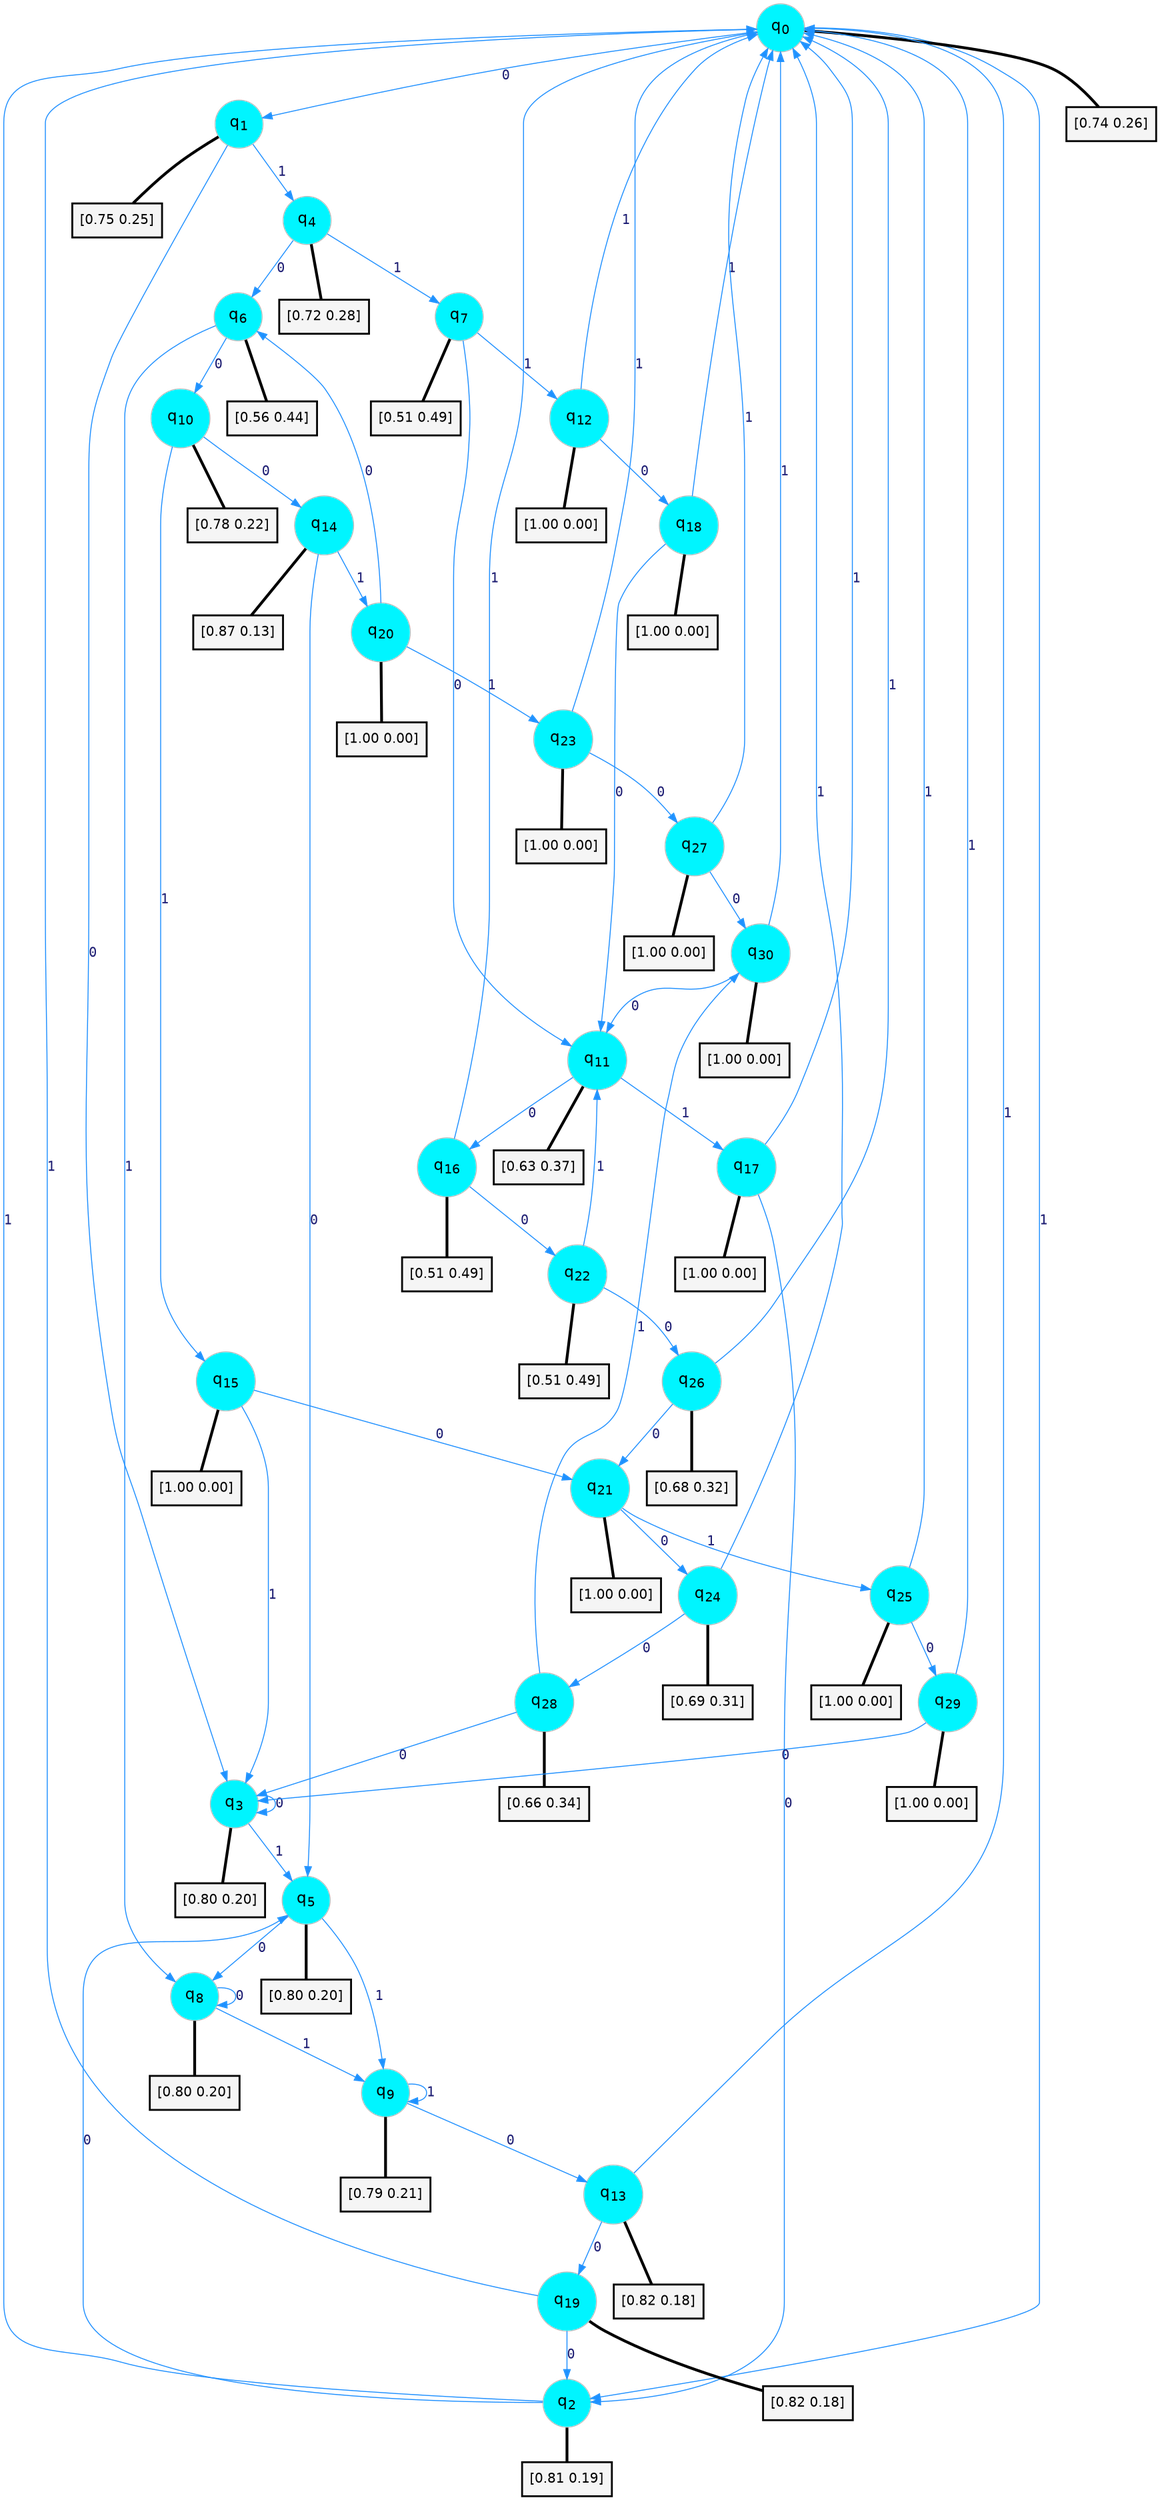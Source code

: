 digraph G {
graph [
bgcolor=transparent, dpi=300, rankdir=TD, size="40,25"];
node [
color=gray, fillcolor=turquoise1, fontcolor=black, fontname=Helvetica, fontsize=16, fontweight=bold, shape=circle, style=filled];
edge [
arrowsize=1, color=dodgerblue1, fontcolor=midnightblue, fontname=courier, fontweight=bold, penwidth=1, style=solid, weight=20];
0[label=<q<SUB>0</SUB>>];
1[label=<q<SUB>1</SUB>>];
2[label=<q<SUB>2</SUB>>];
3[label=<q<SUB>3</SUB>>];
4[label=<q<SUB>4</SUB>>];
5[label=<q<SUB>5</SUB>>];
6[label=<q<SUB>6</SUB>>];
7[label=<q<SUB>7</SUB>>];
8[label=<q<SUB>8</SUB>>];
9[label=<q<SUB>9</SUB>>];
10[label=<q<SUB>10</SUB>>];
11[label=<q<SUB>11</SUB>>];
12[label=<q<SUB>12</SUB>>];
13[label=<q<SUB>13</SUB>>];
14[label=<q<SUB>14</SUB>>];
15[label=<q<SUB>15</SUB>>];
16[label=<q<SUB>16</SUB>>];
17[label=<q<SUB>17</SUB>>];
18[label=<q<SUB>18</SUB>>];
19[label=<q<SUB>19</SUB>>];
20[label=<q<SUB>20</SUB>>];
21[label=<q<SUB>21</SUB>>];
22[label=<q<SUB>22</SUB>>];
23[label=<q<SUB>23</SUB>>];
24[label=<q<SUB>24</SUB>>];
25[label=<q<SUB>25</SUB>>];
26[label=<q<SUB>26</SUB>>];
27[label=<q<SUB>27</SUB>>];
28[label=<q<SUB>28</SUB>>];
29[label=<q<SUB>29</SUB>>];
30[label=<q<SUB>30</SUB>>];
31[label="[0.74 0.26]", shape=box,fontcolor=black, fontname=Helvetica, fontsize=14, penwidth=2, fillcolor=whitesmoke,color=black];
32[label="[0.75 0.25]", shape=box,fontcolor=black, fontname=Helvetica, fontsize=14, penwidth=2, fillcolor=whitesmoke,color=black];
33[label="[0.81 0.19]", shape=box,fontcolor=black, fontname=Helvetica, fontsize=14, penwidth=2, fillcolor=whitesmoke,color=black];
34[label="[0.80 0.20]", shape=box,fontcolor=black, fontname=Helvetica, fontsize=14, penwidth=2, fillcolor=whitesmoke,color=black];
35[label="[0.72 0.28]", shape=box,fontcolor=black, fontname=Helvetica, fontsize=14, penwidth=2, fillcolor=whitesmoke,color=black];
36[label="[0.80 0.20]", shape=box,fontcolor=black, fontname=Helvetica, fontsize=14, penwidth=2, fillcolor=whitesmoke,color=black];
37[label="[0.56 0.44]", shape=box,fontcolor=black, fontname=Helvetica, fontsize=14, penwidth=2, fillcolor=whitesmoke,color=black];
38[label="[0.51 0.49]", shape=box,fontcolor=black, fontname=Helvetica, fontsize=14, penwidth=2, fillcolor=whitesmoke,color=black];
39[label="[0.80 0.20]", shape=box,fontcolor=black, fontname=Helvetica, fontsize=14, penwidth=2, fillcolor=whitesmoke,color=black];
40[label="[0.79 0.21]", shape=box,fontcolor=black, fontname=Helvetica, fontsize=14, penwidth=2, fillcolor=whitesmoke,color=black];
41[label="[0.78 0.22]", shape=box,fontcolor=black, fontname=Helvetica, fontsize=14, penwidth=2, fillcolor=whitesmoke,color=black];
42[label="[0.63 0.37]", shape=box,fontcolor=black, fontname=Helvetica, fontsize=14, penwidth=2, fillcolor=whitesmoke,color=black];
43[label="[1.00 0.00]", shape=box,fontcolor=black, fontname=Helvetica, fontsize=14, penwidth=2, fillcolor=whitesmoke,color=black];
44[label="[0.82 0.18]", shape=box,fontcolor=black, fontname=Helvetica, fontsize=14, penwidth=2, fillcolor=whitesmoke,color=black];
45[label="[0.87 0.13]", shape=box,fontcolor=black, fontname=Helvetica, fontsize=14, penwidth=2, fillcolor=whitesmoke,color=black];
46[label="[1.00 0.00]", shape=box,fontcolor=black, fontname=Helvetica, fontsize=14, penwidth=2, fillcolor=whitesmoke,color=black];
47[label="[0.51 0.49]", shape=box,fontcolor=black, fontname=Helvetica, fontsize=14, penwidth=2, fillcolor=whitesmoke,color=black];
48[label="[1.00 0.00]", shape=box,fontcolor=black, fontname=Helvetica, fontsize=14, penwidth=2, fillcolor=whitesmoke,color=black];
49[label="[1.00 0.00]", shape=box,fontcolor=black, fontname=Helvetica, fontsize=14, penwidth=2, fillcolor=whitesmoke,color=black];
50[label="[0.82 0.18]", shape=box,fontcolor=black, fontname=Helvetica, fontsize=14, penwidth=2, fillcolor=whitesmoke,color=black];
51[label="[1.00 0.00]", shape=box,fontcolor=black, fontname=Helvetica, fontsize=14, penwidth=2, fillcolor=whitesmoke,color=black];
52[label="[1.00 0.00]", shape=box,fontcolor=black, fontname=Helvetica, fontsize=14, penwidth=2, fillcolor=whitesmoke,color=black];
53[label="[0.51 0.49]", shape=box,fontcolor=black, fontname=Helvetica, fontsize=14, penwidth=2, fillcolor=whitesmoke,color=black];
54[label="[1.00 0.00]", shape=box,fontcolor=black, fontname=Helvetica, fontsize=14, penwidth=2, fillcolor=whitesmoke,color=black];
55[label="[0.69 0.31]", shape=box,fontcolor=black, fontname=Helvetica, fontsize=14, penwidth=2, fillcolor=whitesmoke,color=black];
56[label="[1.00 0.00]", shape=box,fontcolor=black, fontname=Helvetica, fontsize=14, penwidth=2, fillcolor=whitesmoke,color=black];
57[label="[0.68 0.32]", shape=box,fontcolor=black, fontname=Helvetica, fontsize=14, penwidth=2, fillcolor=whitesmoke,color=black];
58[label="[1.00 0.00]", shape=box,fontcolor=black, fontname=Helvetica, fontsize=14, penwidth=2, fillcolor=whitesmoke,color=black];
59[label="[0.66 0.34]", shape=box,fontcolor=black, fontname=Helvetica, fontsize=14, penwidth=2, fillcolor=whitesmoke,color=black];
60[label="[1.00 0.00]", shape=box,fontcolor=black, fontname=Helvetica, fontsize=14, penwidth=2, fillcolor=whitesmoke,color=black];
61[label="[1.00 0.00]", shape=box,fontcolor=black, fontname=Helvetica, fontsize=14, penwidth=2, fillcolor=whitesmoke,color=black];
0->1 [label=0];
0->2 [label=1];
0->31 [arrowhead=none, penwidth=3,color=black];
1->3 [label=0];
1->4 [label=1];
1->32 [arrowhead=none, penwidth=3,color=black];
2->5 [label=0];
2->0 [label=1];
2->33 [arrowhead=none, penwidth=3,color=black];
3->3 [label=0];
3->5 [label=1];
3->34 [arrowhead=none, penwidth=3,color=black];
4->6 [label=0];
4->7 [label=1];
4->35 [arrowhead=none, penwidth=3,color=black];
5->8 [label=0];
5->9 [label=1];
5->36 [arrowhead=none, penwidth=3,color=black];
6->10 [label=0];
6->8 [label=1];
6->37 [arrowhead=none, penwidth=3,color=black];
7->11 [label=0];
7->12 [label=1];
7->38 [arrowhead=none, penwidth=3,color=black];
8->8 [label=0];
8->9 [label=1];
8->39 [arrowhead=none, penwidth=3,color=black];
9->13 [label=0];
9->9 [label=1];
9->40 [arrowhead=none, penwidth=3,color=black];
10->14 [label=0];
10->15 [label=1];
10->41 [arrowhead=none, penwidth=3,color=black];
11->16 [label=0];
11->17 [label=1];
11->42 [arrowhead=none, penwidth=3,color=black];
12->18 [label=0];
12->0 [label=1];
12->43 [arrowhead=none, penwidth=3,color=black];
13->19 [label=0];
13->0 [label=1];
13->44 [arrowhead=none, penwidth=3,color=black];
14->5 [label=0];
14->20 [label=1];
14->45 [arrowhead=none, penwidth=3,color=black];
15->21 [label=0];
15->3 [label=1];
15->46 [arrowhead=none, penwidth=3,color=black];
16->22 [label=0];
16->0 [label=1];
16->47 [arrowhead=none, penwidth=3,color=black];
17->2 [label=0];
17->0 [label=1];
17->48 [arrowhead=none, penwidth=3,color=black];
18->11 [label=0];
18->0 [label=1];
18->49 [arrowhead=none, penwidth=3,color=black];
19->2 [label=0];
19->0 [label=1];
19->50 [arrowhead=none, penwidth=3,color=black];
20->6 [label=0];
20->23 [label=1];
20->51 [arrowhead=none, penwidth=3,color=black];
21->24 [label=0];
21->25 [label=1];
21->52 [arrowhead=none, penwidth=3,color=black];
22->26 [label=0];
22->11 [label=1];
22->53 [arrowhead=none, penwidth=3,color=black];
23->27 [label=0];
23->0 [label=1];
23->54 [arrowhead=none, penwidth=3,color=black];
24->28 [label=0];
24->0 [label=1];
24->55 [arrowhead=none, penwidth=3,color=black];
25->29 [label=0];
25->0 [label=1];
25->56 [arrowhead=none, penwidth=3,color=black];
26->21 [label=0];
26->0 [label=1];
26->57 [arrowhead=none, penwidth=3,color=black];
27->30 [label=0];
27->0 [label=1];
27->58 [arrowhead=none, penwidth=3,color=black];
28->3 [label=0];
28->30 [label=1];
28->59 [arrowhead=none, penwidth=3,color=black];
29->3 [label=0];
29->0 [label=1];
29->60 [arrowhead=none, penwidth=3,color=black];
30->11 [label=0];
30->0 [label=1];
30->61 [arrowhead=none, penwidth=3,color=black];
}
